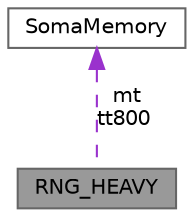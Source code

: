digraph "RNG_HEAVY"
{
 // LATEX_PDF_SIZE
  bgcolor="transparent";
  edge [fontname=Helvetica,fontsize=10,labelfontname=Helvetica,labelfontsize=10];
  node [fontname=Helvetica,fontsize=10,shape=box,height=0.2,width=0.4];
  Node1 [label="RNG_HEAVY",height=0.2,width=0.4,color="gray40", fillcolor="grey60", style="filled", fontcolor="black",tooltip=" "];
  Node2 -> Node1 [dir="back",color="darkorchid3",style="dashed",label=" mt\ntt800" ];
  Node2 [label="SomaMemory",height=0.2,width=0.4,color="gray40", fillcolor="white", style="filled",URL="$structSomaMemory.html",tooltip=" "];
}
